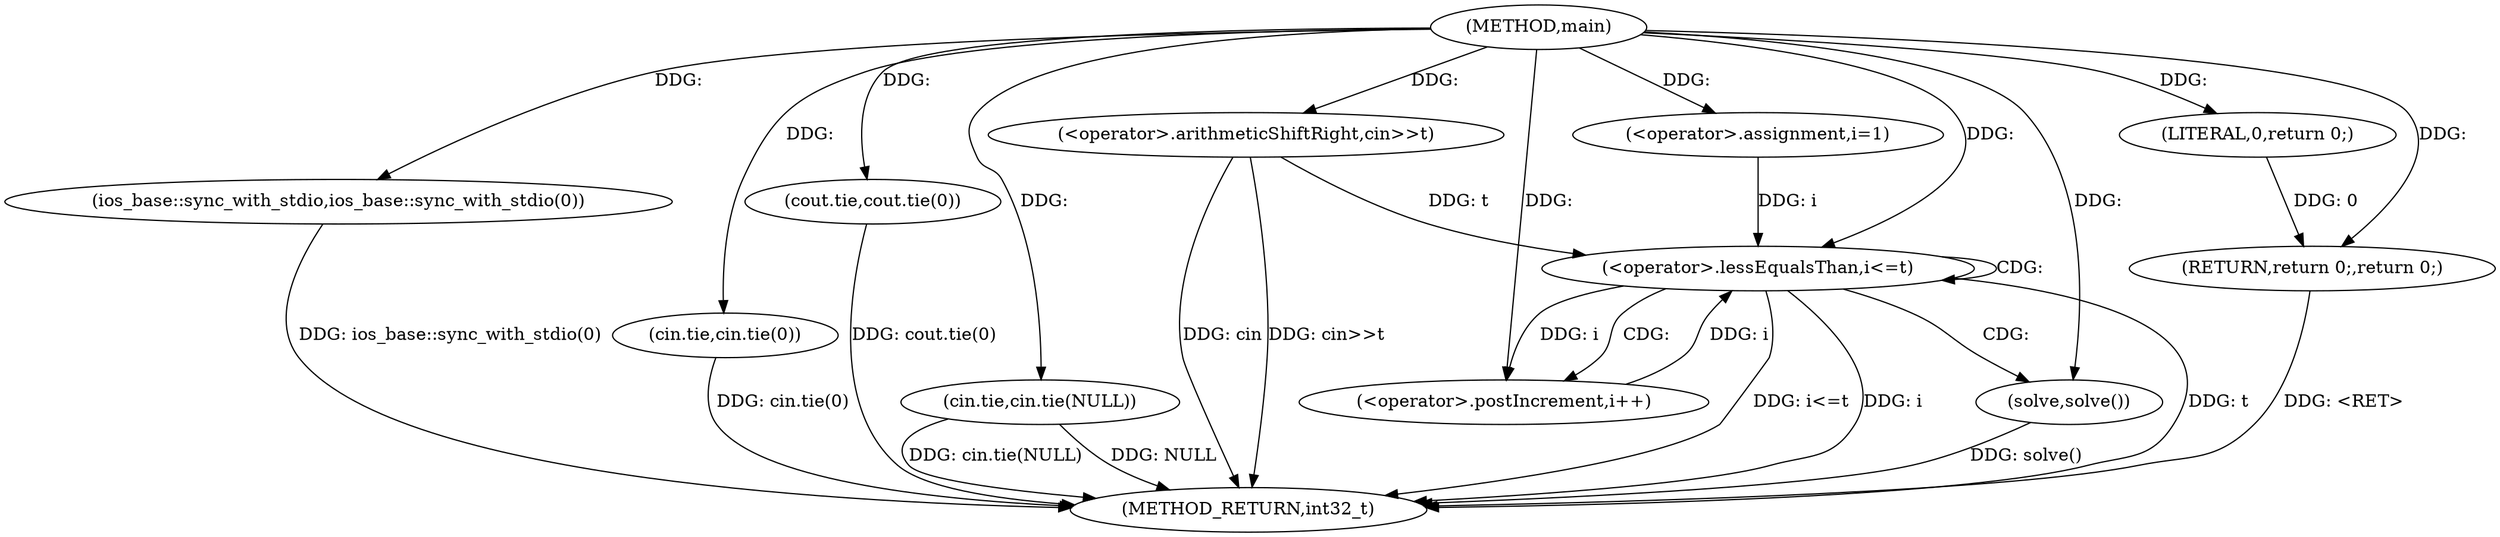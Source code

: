 digraph "main" {  
"1000186" [label = "(METHOD,main)" ]
"1000214" [label = "(METHOD_RETURN,int32_t)" ]
"1000188" [label = "(ios_base::sync_with_stdio,ios_base::sync_with_stdio(0))" ]
"1000190" [label = "(cin.tie,cin.tie(0))" ]
"1000192" [label = "(cout.tie,cout.tie(0))" ]
"1000194" [label = "(cin.tie,cin.tie(NULL))" ]
"1000197" [label = "(<operator>.arithmeticShiftRight,cin>>t)" ]
"1000212" [label = "(RETURN,return 0;,return 0;)" ]
"1000202" [label = "(<operator>.assignment,i=1)" ]
"1000205" [label = "(<operator>.lessEqualsThan,i<=t)" ]
"1000208" [label = "(<operator>.postIncrement,i++)" ]
"1000213" [label = "(LITERAL,0,return 0;)" ]
"1000211" [label = "(solve,solve())" ]
  "1000212" -> "1000214"  [ label = "DDG: <RET>"] 
  "1000188" -> "1000214"  [ label = "DDG: ios_base::sync_with_stdio(0)"] 
  "1000190" -> "1000214"  [ label = "DDG: cin.tie(0)"] 
  "1000192" -> "1000214"  [ label = "DDG: cout.tie(0)"] 
  "1000194" -> "1000214"  [ label = "DDG: cin.tie(NULL)"] 
  "1000197" -> "1000214"  [ label = "DDG: cin>>t"] 
  "1000205" -> "1000214"  [ label = "DDG: i"] 
  "1000205" -> "1000214"  [ label = "DDG: t"] 
  "1000205" -> "1000214"  [ label = "DDG: i<=t"] 
  "1000211" -> "1000214"  [ label = "DDG: solve()"] 
  "1000197" -> "1000214"  [ label = "DDG: cin"] 
  "1000194" -> "1000214"  [ label = "DDG: NULL"] 
  "1000213" -> "1000212"  [ label = "DDG: 0"] 
  "1000186" -> "1000212"  [ label = "DDG: "] 
  "1000186" -> "1000188"  [ label = "DDG: "] 
  "1000186" -> "1000190"  [ label = "DDG: "] 
  "1000186" -> "1000192"  [ label = "DDG: "] 
  "1000186" -> "1000194"  [ label = "DDG: "] 
  "1000186" -> "1000197"  [ label = "DDG: "] 
  "1000186" -> "1000202"  [ label = "DDG: "] 
  "1000186" -> "1000213"  [ label = "DDG: "] 
  "1000202" -> "1000205"  [ label = "DDG: i"] 
  "1000208" -> "1000205"  [ label = "DDG: i"] 
  "1000186" -> "1000205"  [ label = "DDG: "] 
  "1000197" -> "1000205"  [ label = "DDG: t"] 
  "1000205" -> "1000208"  [ label = "DDG: i"] 
  "1000186" -> "1000208"  [ label = "DDG: "] 
  "1000186" -> "1000211"  [ label = "DDG: "] 
  "1000205" -> "1000208"  [ label = "CDG: "] 
  "1000205" -> "1000205"  [ label = "CDG: "] 
  "1000205" -> "1000211"  [ label = "CDG: "] 
}
